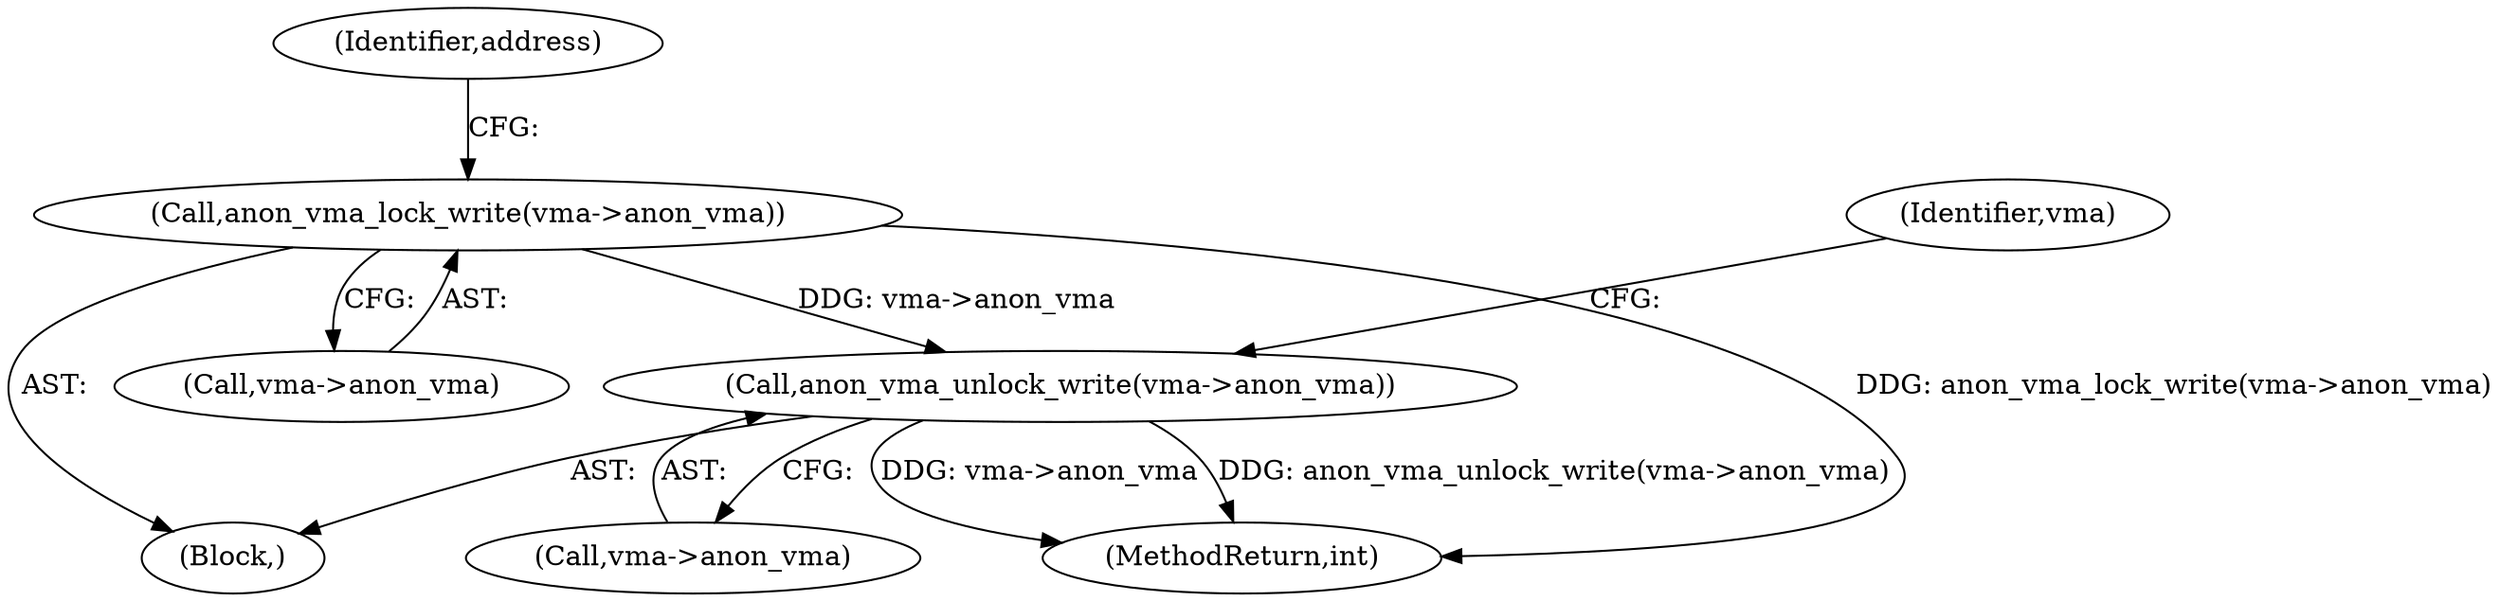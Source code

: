 digraph "0_linux_0a1d52994d440e21def1c2174932410b4f2a98a1@API" {
"1000172" [label="(Call,anon_vma_lock_write(vma->anon_vma))"];
"1000267" [label="(Call,anon_vma_unlock_write(vma->anon_vma))"];
"1000173" [label="(Call,vma->anon_vma)"];
"1000272" [label="(Identifier,vma)"];
"1000109" [label="(Block,)"];
"1000178" [label="(Identifier,address)"];
"1000172" [label="(Call,anon_vma_lock_write(vma->anon_vma))"];
"1000267" [label="(Call,anon_vma_unlock_write(vma->anon_vma))"];
"1000280" [label="(MethodReturn,int)"];
"1000268" [label="(Call,vma->anon_vma)"];
"1000172" -> "1000109"  [label="AST: "];
"1000172" -> "1000173"  [label="CFG: "];
"1000173" -> "1000172"  [label="AST: "];
"1000178" -> "1000172"  [label="CFG: "];
"1000172" -> "1000280"  [label="DDG: anon_vma_lock_write(vma->anon_vma)"];
"1000172" -> "1000267"  [label="DDG: vma->anon_vma"];
"1000267" -> "1000109"  [label="AST: "];
"1000267" -> "1000268"  [label="CFG: "];
"1000268" -> "1000267"  [label="AST: "];
"1000272" -> "1000267"  [label="CFG: "];
"1000267" -> "1000280"  [label="DDG: vma->anon_vma"];
"1000267" -> "1000280"  [label="DDG: anon_vma_unlock_write(vma->anon_vma)"];
}
